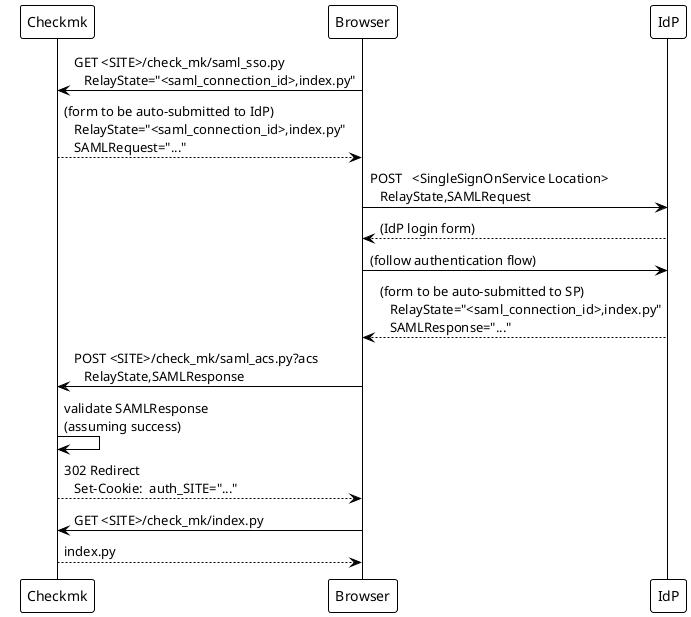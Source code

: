 @startuml
!theme plain
Checkmk <- Browser : GET <SITE>/check_mk/saml_sso.py\n   RelayState="<saml_connection_id>,index.py"
Checkmk --> Browser: (form to be auto-submitted to IdP)\n   RelayState="<saml_connection_id>,index.py"\n   SAMLRequest="..."

Browser -> IdP: POST   <SingleSignOnService Location>\n   RelayState,SAMLRequest
IdP --> Browser: (IdP login form)

Browser -> IdP: (follow authentication flow)
IdP --> Browser: (form to be auto-submitted to SP)\n   RelayState="<saml_connection_id>,index.py"\n   SAMLResponse="..."

Browser -> Checkmk: POST <SITE>/check_mk/saml_acs.py?acs\n   RelayState,SAMLResponse
Checkmk -> Checkmk: validate SAMLResponse\n(assuming success)
Checkmk --> Browser: 302 Redirect\n   Set-Cookie:  auth_SITE="..."

Browser -> Checkmk: GET <SITE>/check_mk/index.py
Checkmk --> Browser: index.py
@enduml


